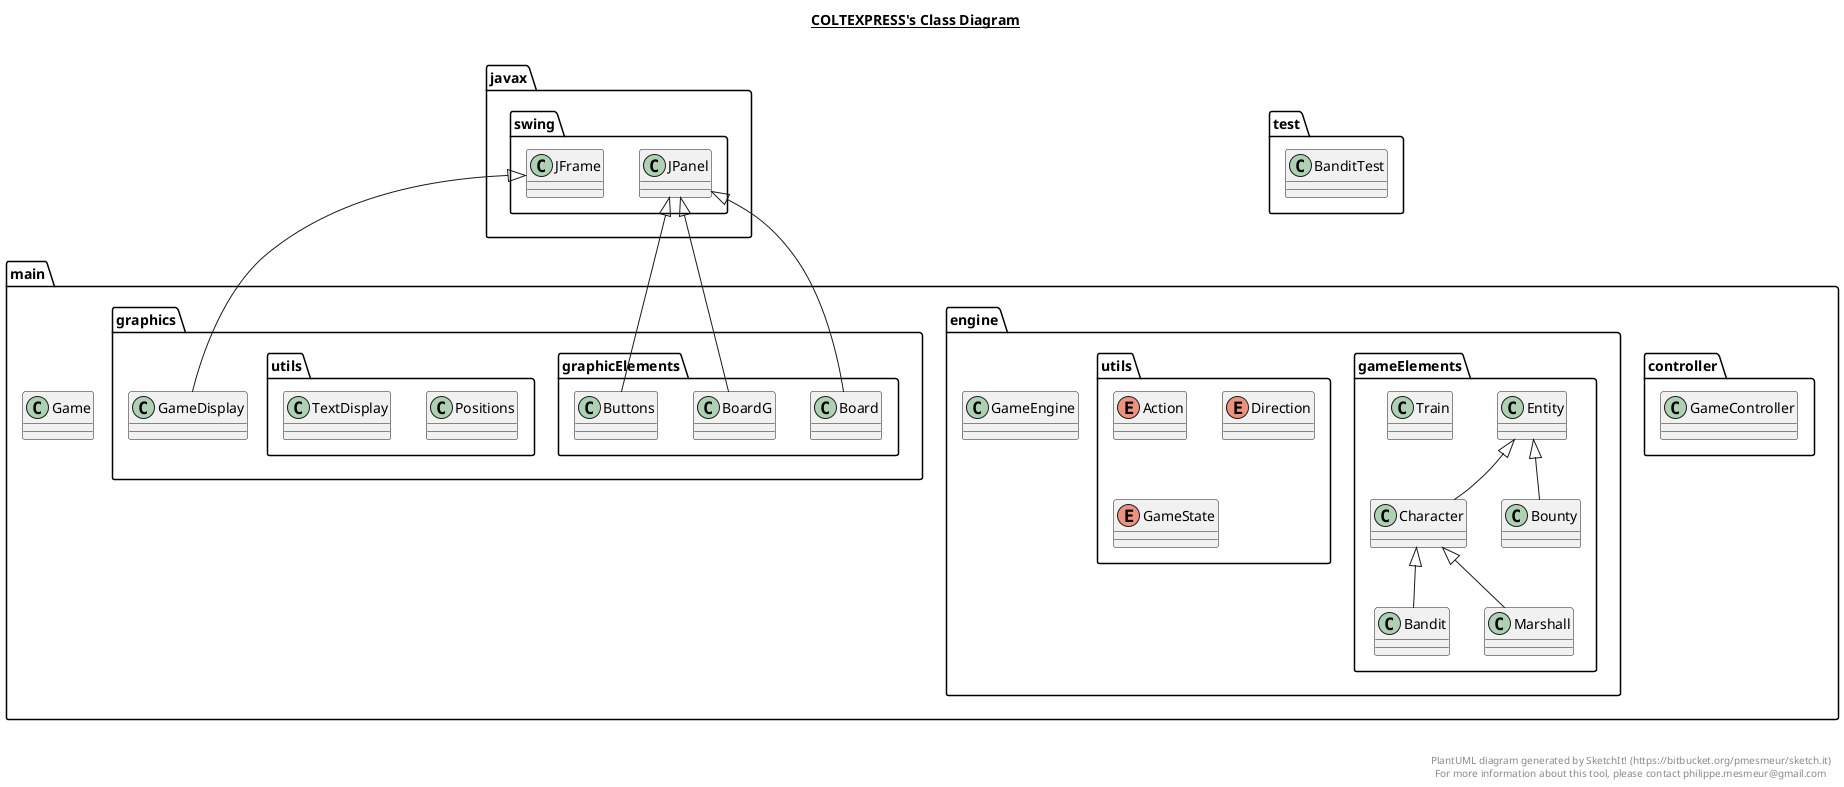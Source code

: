 @startuml

title __COLTEXPRESS's Class Diagram__\n

  namespace main {
    class main.Game {
    }
  }
  

  namespace main {
    namespace controller {
      class main.controller.GameController {
      }
    }
  }
  

  namespace main {
    namespace engine {
      class main.engine.GameEngine {
      }
    }
  }
  

  namespace main {
    namespace engine {
      namespace gameElements {
        class main.engine.gameElements.Bandit {
        }
      }
    }
  }
  

  namespace main {
    namespace engine {
      namespace gameElements {
        class main.engine.gameElements.Bounty {
        }
      }
    }
  }
  

  namespace main {
    namespace engine {
      namespace gameElements {
        class main.engine.gameElements.Character {
        }
      }
    }
  }
  

  namespace main {
    namespace engine {
      namespace gameElements {
        class main.engine.gameElements.Entity {
        }
      }
    }
  }
  

  namespace main {
    namespace engine {
      namespace gameElements {
        class main.engine.gameElements.Marshall {
        }
      }
    }
  }
  

  namespace main {
    namespace engine {
      namespace gameElements {
        class main.engine.gameElements.Train {
        }
      }
    }
  }
  

  namespace main {
    namespace engine {
      namespace utils {
        enum Action {
        }
      }
    }
  }
  

  namespace main {
    namespace engine {
      namespace utils {
        enum Direction {
        }
      }
    }
  }
  

  namespace main {
    namespace engine {
      namespace utils {
        enum GameState {
        }
      }
    }
  }
  

  namespace main {
    namespace graphics {
      class main.graphics.GameDisplay {
      }
    }
  }
  

  namespace main {
    namespace graphics {
      namespace graphicElements {
        class main.graphics.graphicElements.Board {
        }
      }
    }
  }
  

  namespace main {
    namespace graphics {
      namespace graphicElements {
        class main.graphics.graphicElements.BoardG {
        }
      }
    }
  }
  

  namespace main {
    namespace graphics {
      namespace graphicElements {
        class main.graphics.graphicElements.Buttons {
        }
      }
    }
  }
  

  namespace main {
    namespace graphics {
      namespace utils {
        class main.graphics.utils.Positions {
        }
      }
    }
  }
  

  namespace main {
    namespace graphics {
      namespace utils {
        class main.graphics.utils.TextDisplay {
        }
      }
    }
  }
  

  namespace test {
    class test.BanditTest {
    }
  }
  

  main.engine.gameElements.Bandit -up-|> main.engine.gameElements.Character
  main.engine.gameElements.Bounty -up-|> main.engine.gameElements.Entity
  main.engine.gameElements.Character -up-|> main.engine.gameElements.Entity
  main.engine.gameElements.Marshall -up-|> main.engine.gameElements.Character
  main.graphics.GameDisplay -up-|> javax.swing.JFrame
  main.graphics.graphicElements.Board -up-|> javax.swing.JPanel
  main.graphics.graphicElements.BoardG -up-|> javax.swing.JPanel
  main.graphics.graphicElements.Buttons -up-|> javax.swing.JPanel


right footer


PlantUML diagram generated by SketchIt! (https://bitbucket.org/pmesmeur/sketch.it)
For more information about this tool, please contact philippe.mesmeur@gmail.com
endfooter

@enduml

